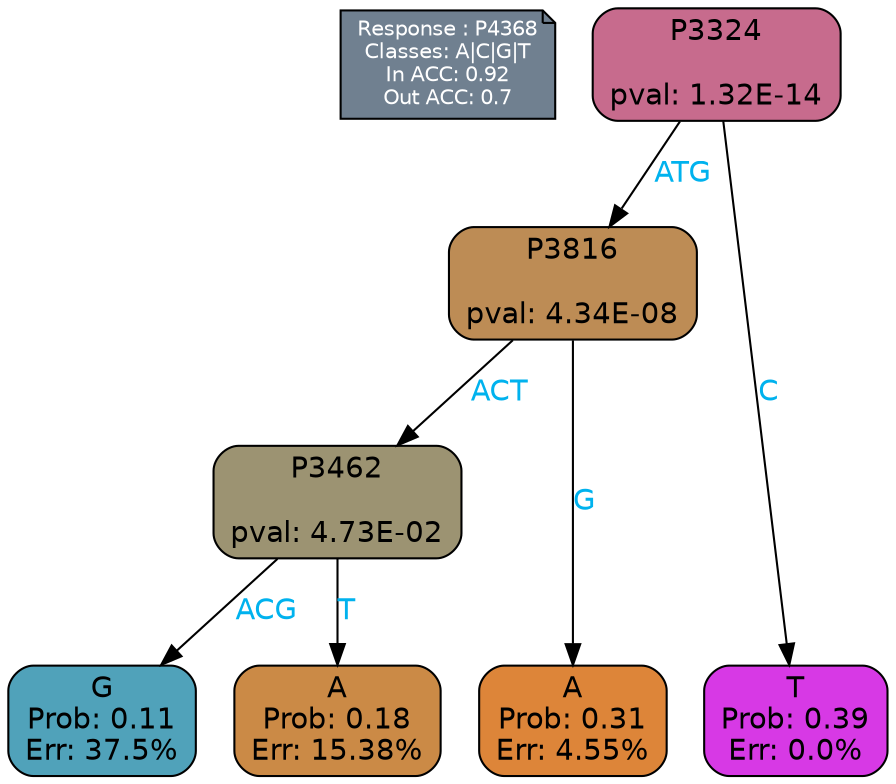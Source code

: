 digraph Tree {
node [shape=box, style="filled, rounded", color="black", fontname=helvetica] ;
graph [ranksep=equally, splines=polylines, bgcolor=transparent, dpi=600] ;
edge [fontname=helvetica] ;
LEGEND [label="Response : P4368
Classes: A|C|G|T
In ACC: 0.92
Out ACC: 0.7
",shape=note,align=left,style=filled,fillcolor="slategray",fontcolor="white",fontsize=10];1 [label="P3324

pval: 1.32E-14", fillcolor="#c76b8d"] ;
2 [label="P3816

pval: 4.34E-08", fillcolor="#bd8c55"] ;
3 [label="P3462

pval: 4.73E-02", fillcolor="#9c9372"] ;
4 [label="G
Prob: 0.11
Err: 37.5%", fillcolor="#50a2ba"] ;
5 [label="A
Prob: 0.18
Err: 15.38%", fillcolor="#cb8a46"] ;
6 [label="A
Prob: 0.31
Err: 4.55%", fillcolor="#dd8539"] ;
7 [label="T
Prob: 0.39
Err: 0.0%", fillcolor="#d739e5"] ;
1 -> 2 [label="ATG",fontcolor=deepskyblue2] ;
1 -> 7 [label="C",fontcolor=deepskyblue2] ;
2 -> 3 [label="ACT",fontcolor=deepskyblue2] ;
2 -> 6 [label="G",fontcolor=deepskyblue2] ;
3 -> 4 [label="ACG",fontcolor=deepskyblue2] ;
3 -> 5 [label="T",fontcolor=deepskyblue2] ;
{rank = same; 4;5;6;7;}{rank = same; LEGEND;1;}}